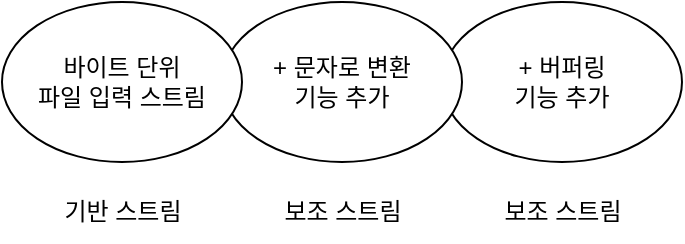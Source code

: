 <mxfile version="22.0.2" type="device">
  <diagram name="페이지-1" id="CYikRjp9szHOYINn8vE-">
    <mxGraphModel dx="1206" dy="809" grid="1" gridSize="10" guides="1" tooltips="1" connect="1" arrows="1" fold="1" page="1" pageScale="1" pageWidth="827" pageHeight="1169" math="0" shadow="0">
      <root>
        <mxCell id="0" />
        <mxCell id="1" parent="0" />
        <mxCell id="2588aT3ap5F5DYAYQADK-3" value="+ 버퍼링&lt;br&gt;기능 추가" style="ellipse;whiteSpace=wrap;html=1;" vertex="1" parent="1">
          <mxGeometry x="300" y="90" width="120" height="80" as="geometry" />
        </mxCell>
        <mxCell id="2588aT3ap5F5DYAYQADK-2" value="+ 문자로 변환&lt;br&gt;기능 추가" style="ellipse;whiteSpace=wrap;html=1;" vertex="1" parent="1">
          <mxGeometry x="190" y="90" width="120" height="80" as="geometry" />
        </mxCell>
        <mxCell id="2588aT3ap5F5DYAYQADK-1" value="바이트 단위&lt;br&gt;파일 입력 스트림" style="ellipse;whiteSpace=wrap;html=1;" vertex="1" parent="1">
          <mxGeometry x="80" y="90" width="120" height="80" as="geometry" />
        </mxCell>
        <mxCell id="2588aT3ap5F5DYAYQADK-4" value="기반 스트림" style="text;html=1;strokeColor=none;fillColor=none;align=center;verticalAlign=middle;whiteSpace=wrap;rounded=0;" vertex="1" parent="1">
          <mxGeometry x="92.5" y="180" width="95" height="30" as="geometry" />
        </mxCell>
        <mxCell id="2588aT3ap5F5DYAYQADK-5" value="보조 스트림" style="text;html=1;strokeColor=none;fillColor=none;align=center;verticalAlign=middle;whiteSpace=wrap;rounded=0;" vertex="1" parent="1">
          <mxGeometry x="202.5" y="180" width="95" height="30" as="geometry" />
        </mxCell>
        <mxCell id="2588aT3ap5F5DYAYQADK-6" value="보조 스트림" style="text;html=1;strokeColor=none;fillColor=none;align=center;verticalAlign=middle;whiteSpace=wrap;rounded=0;" vertex="1" parent="1">
          <mxGeometry x="312.5" y="180" width="95" height="30" as="geometry" />
        </mxCell>
      </root>
    </mxGraphModel>
  </diagram>
</mxfile>
